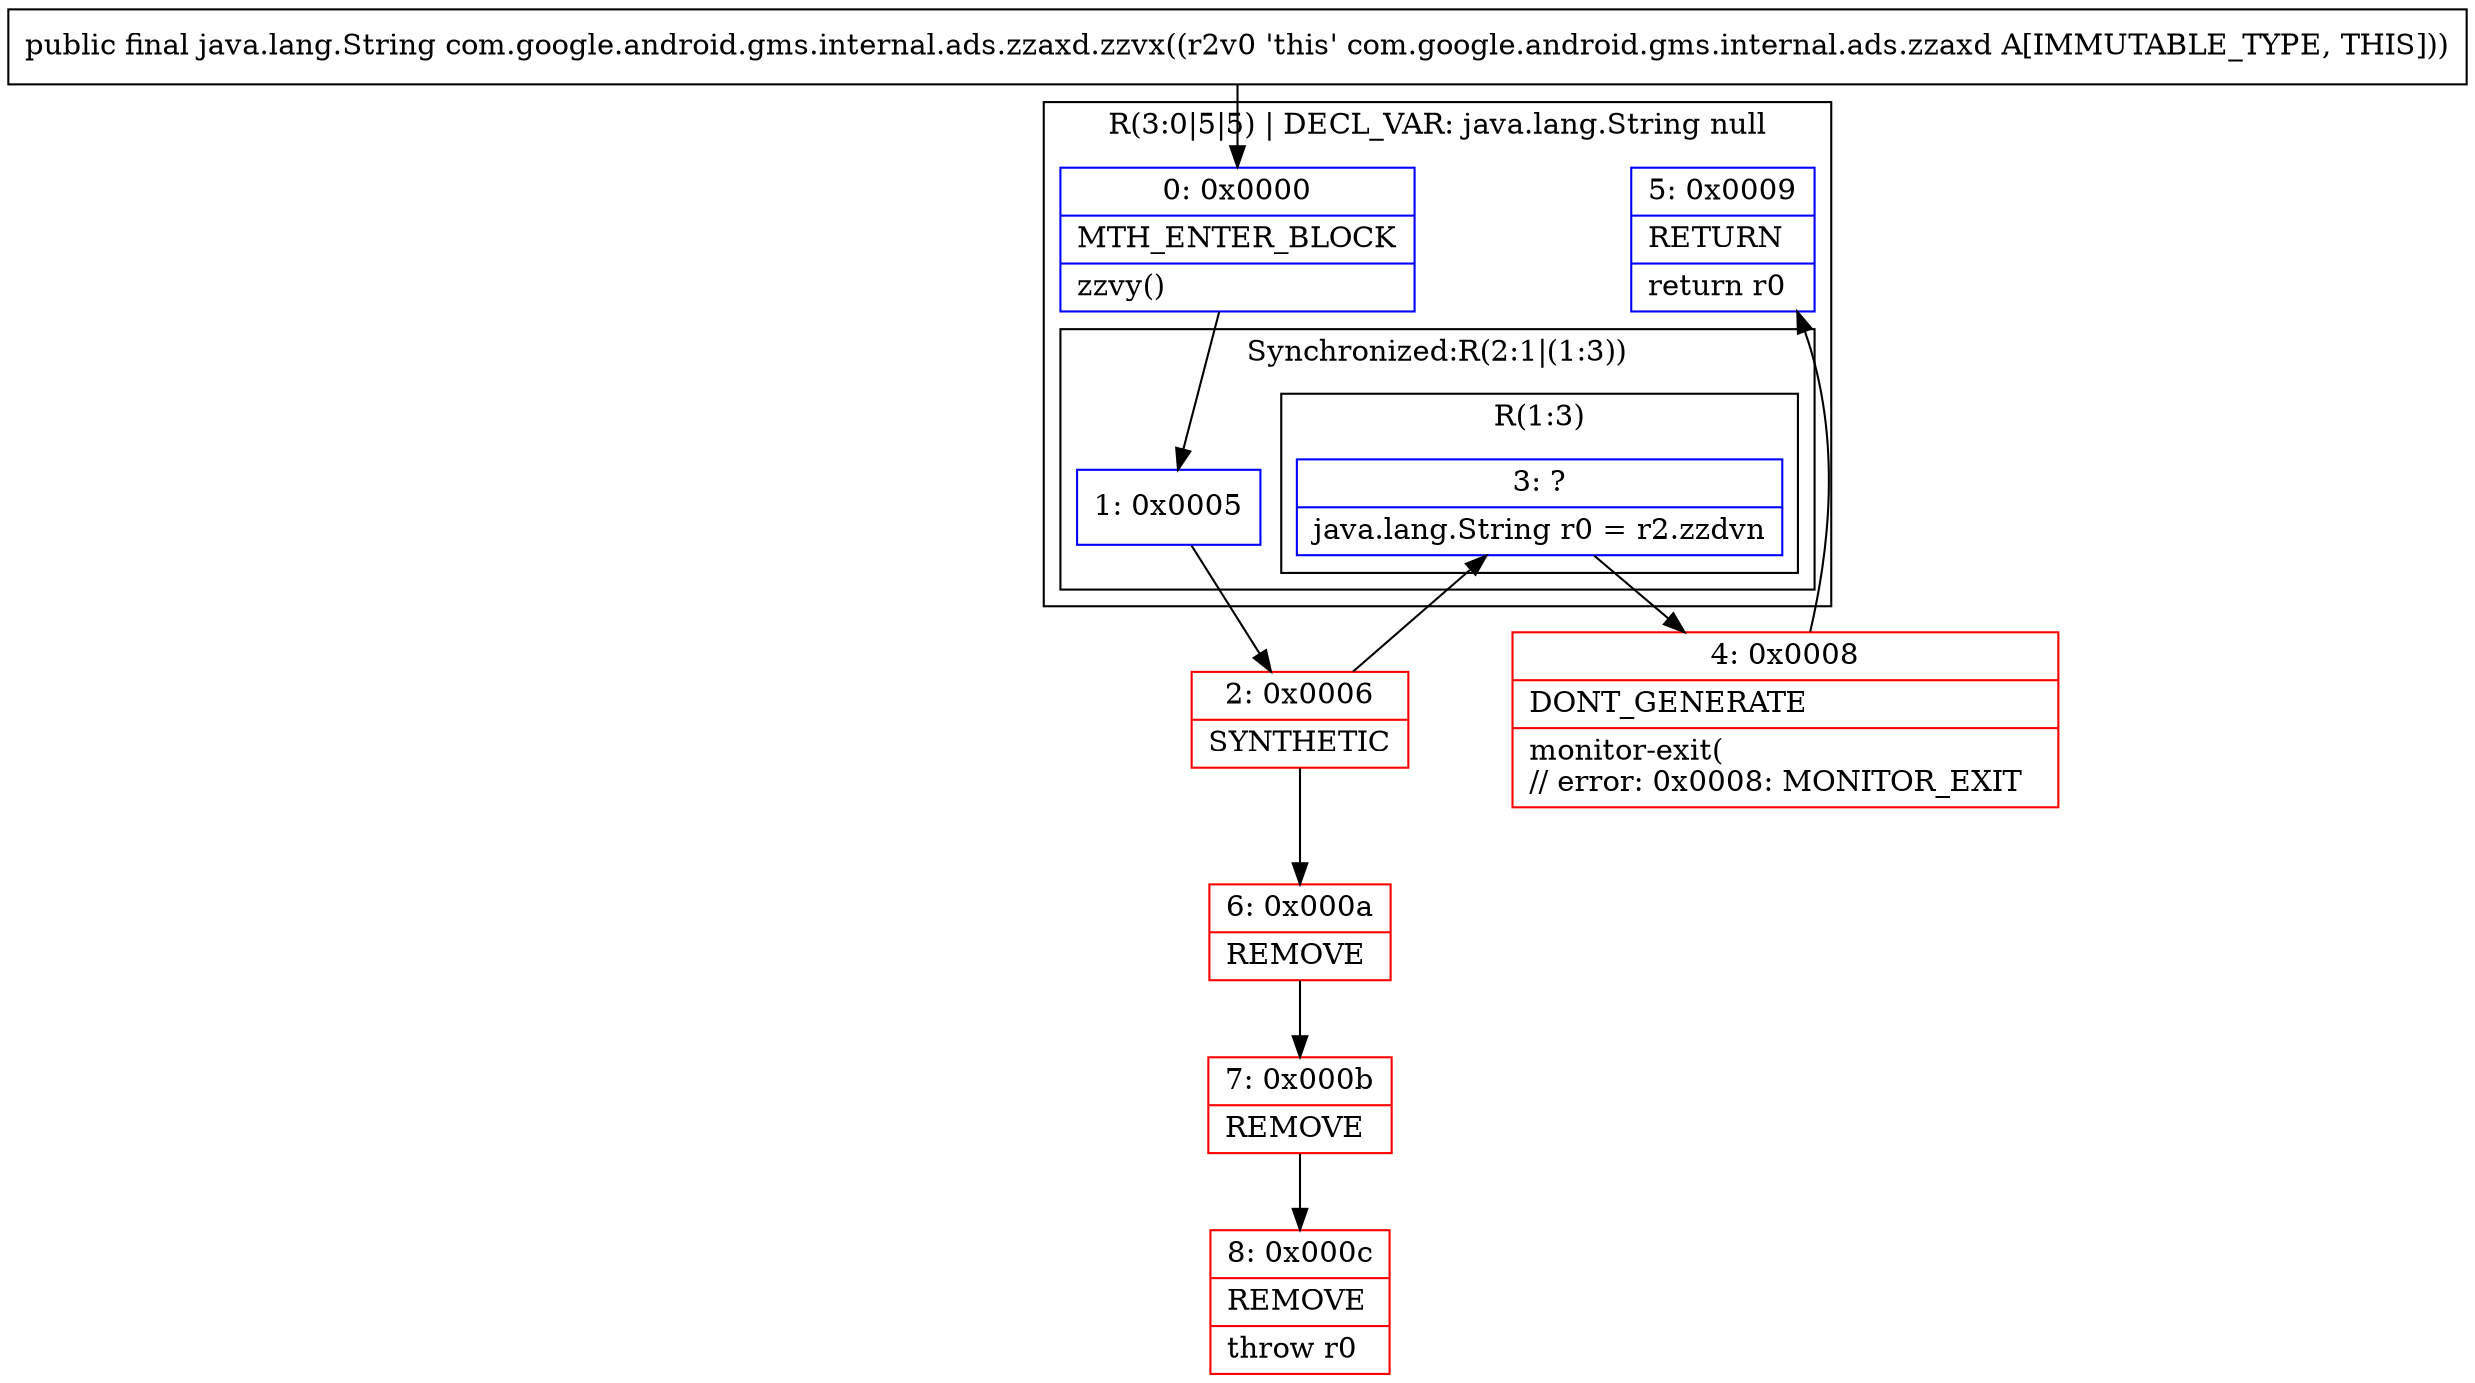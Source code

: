 digraph "CFG forcom.google.android.gms.internal.ads.zzaxd.zzvx()Ljava\/lang\/String;" {
subgraph cluster_Region_1941676789 {
label = "R(3:0|5|5) | DECL_VAR: java.lang.String null\l";
node [shape=record,color=blue];
Node_0 [shape=record,label="{0\:\ 0x0000|MTH_ENTER_BLOCK\l|zzvy()\l}"];
subgraph cluster_SynchronizedRegion_1473650320 {
label = "Synchronized:R(2:1|(1:3))";
node [shape=record,color=blue];
Node_1 [shape=record,label="{1\:\ 0x0005}"];
subgraph cluster_Region_1152385996 {
label = "R(1:3)";
node [shape=record,color=blue];
Node_3 [shape=record,label="{3\:\ ?|java.lang.String r0 = r2.zzdvn\l}"];
}
}
Node_5 [shape=record,label="{5\:\ 0x0009|RETURN\l|return r0\l}"];
}
Node_2 [shape=record,color=red,label="{2\:\ 0x0006|SYNTHETIC\l}"];
Node_4 [shape=record,color=red,label="{4\:\ 0x0008|DONT_GENERATE\l|monitor\-exit(\l\/\/ error: 0x0008: MONITOR_EXIT  \l}"];
Node_6 [shape=record,color=red,label="{6\:\ 0x000a|REMOVE\l}"];
Node_7 [shape=record,color=red,label="{7\:\ 0x000b|REMOVE\l}"];
Node_8 [shape=record,color=red,label="{8\:\ 0x000c|REMOVE\l|throw r0\l}"];
MethodNode[shape=record,label="{public final java.lang.String com.google.android.gms.internal.ads.zzaxd.zzvx((r2v0 'this' com.google.android.gms.internal.ads.zzaxd A[IMMUTABLE_TYPE, THIS])) }"];
MethodNode -> Node_0;
Node_0 -> Node_1;
Node_1 -> Node_2;
Node_3 -> Node_4;
Node_2 -> Node_3;
Node_2 -> Node_6;
Node_4 -> Node_5;
Node_6 -> Node_7;
Node_7 -> Node_8;
}


